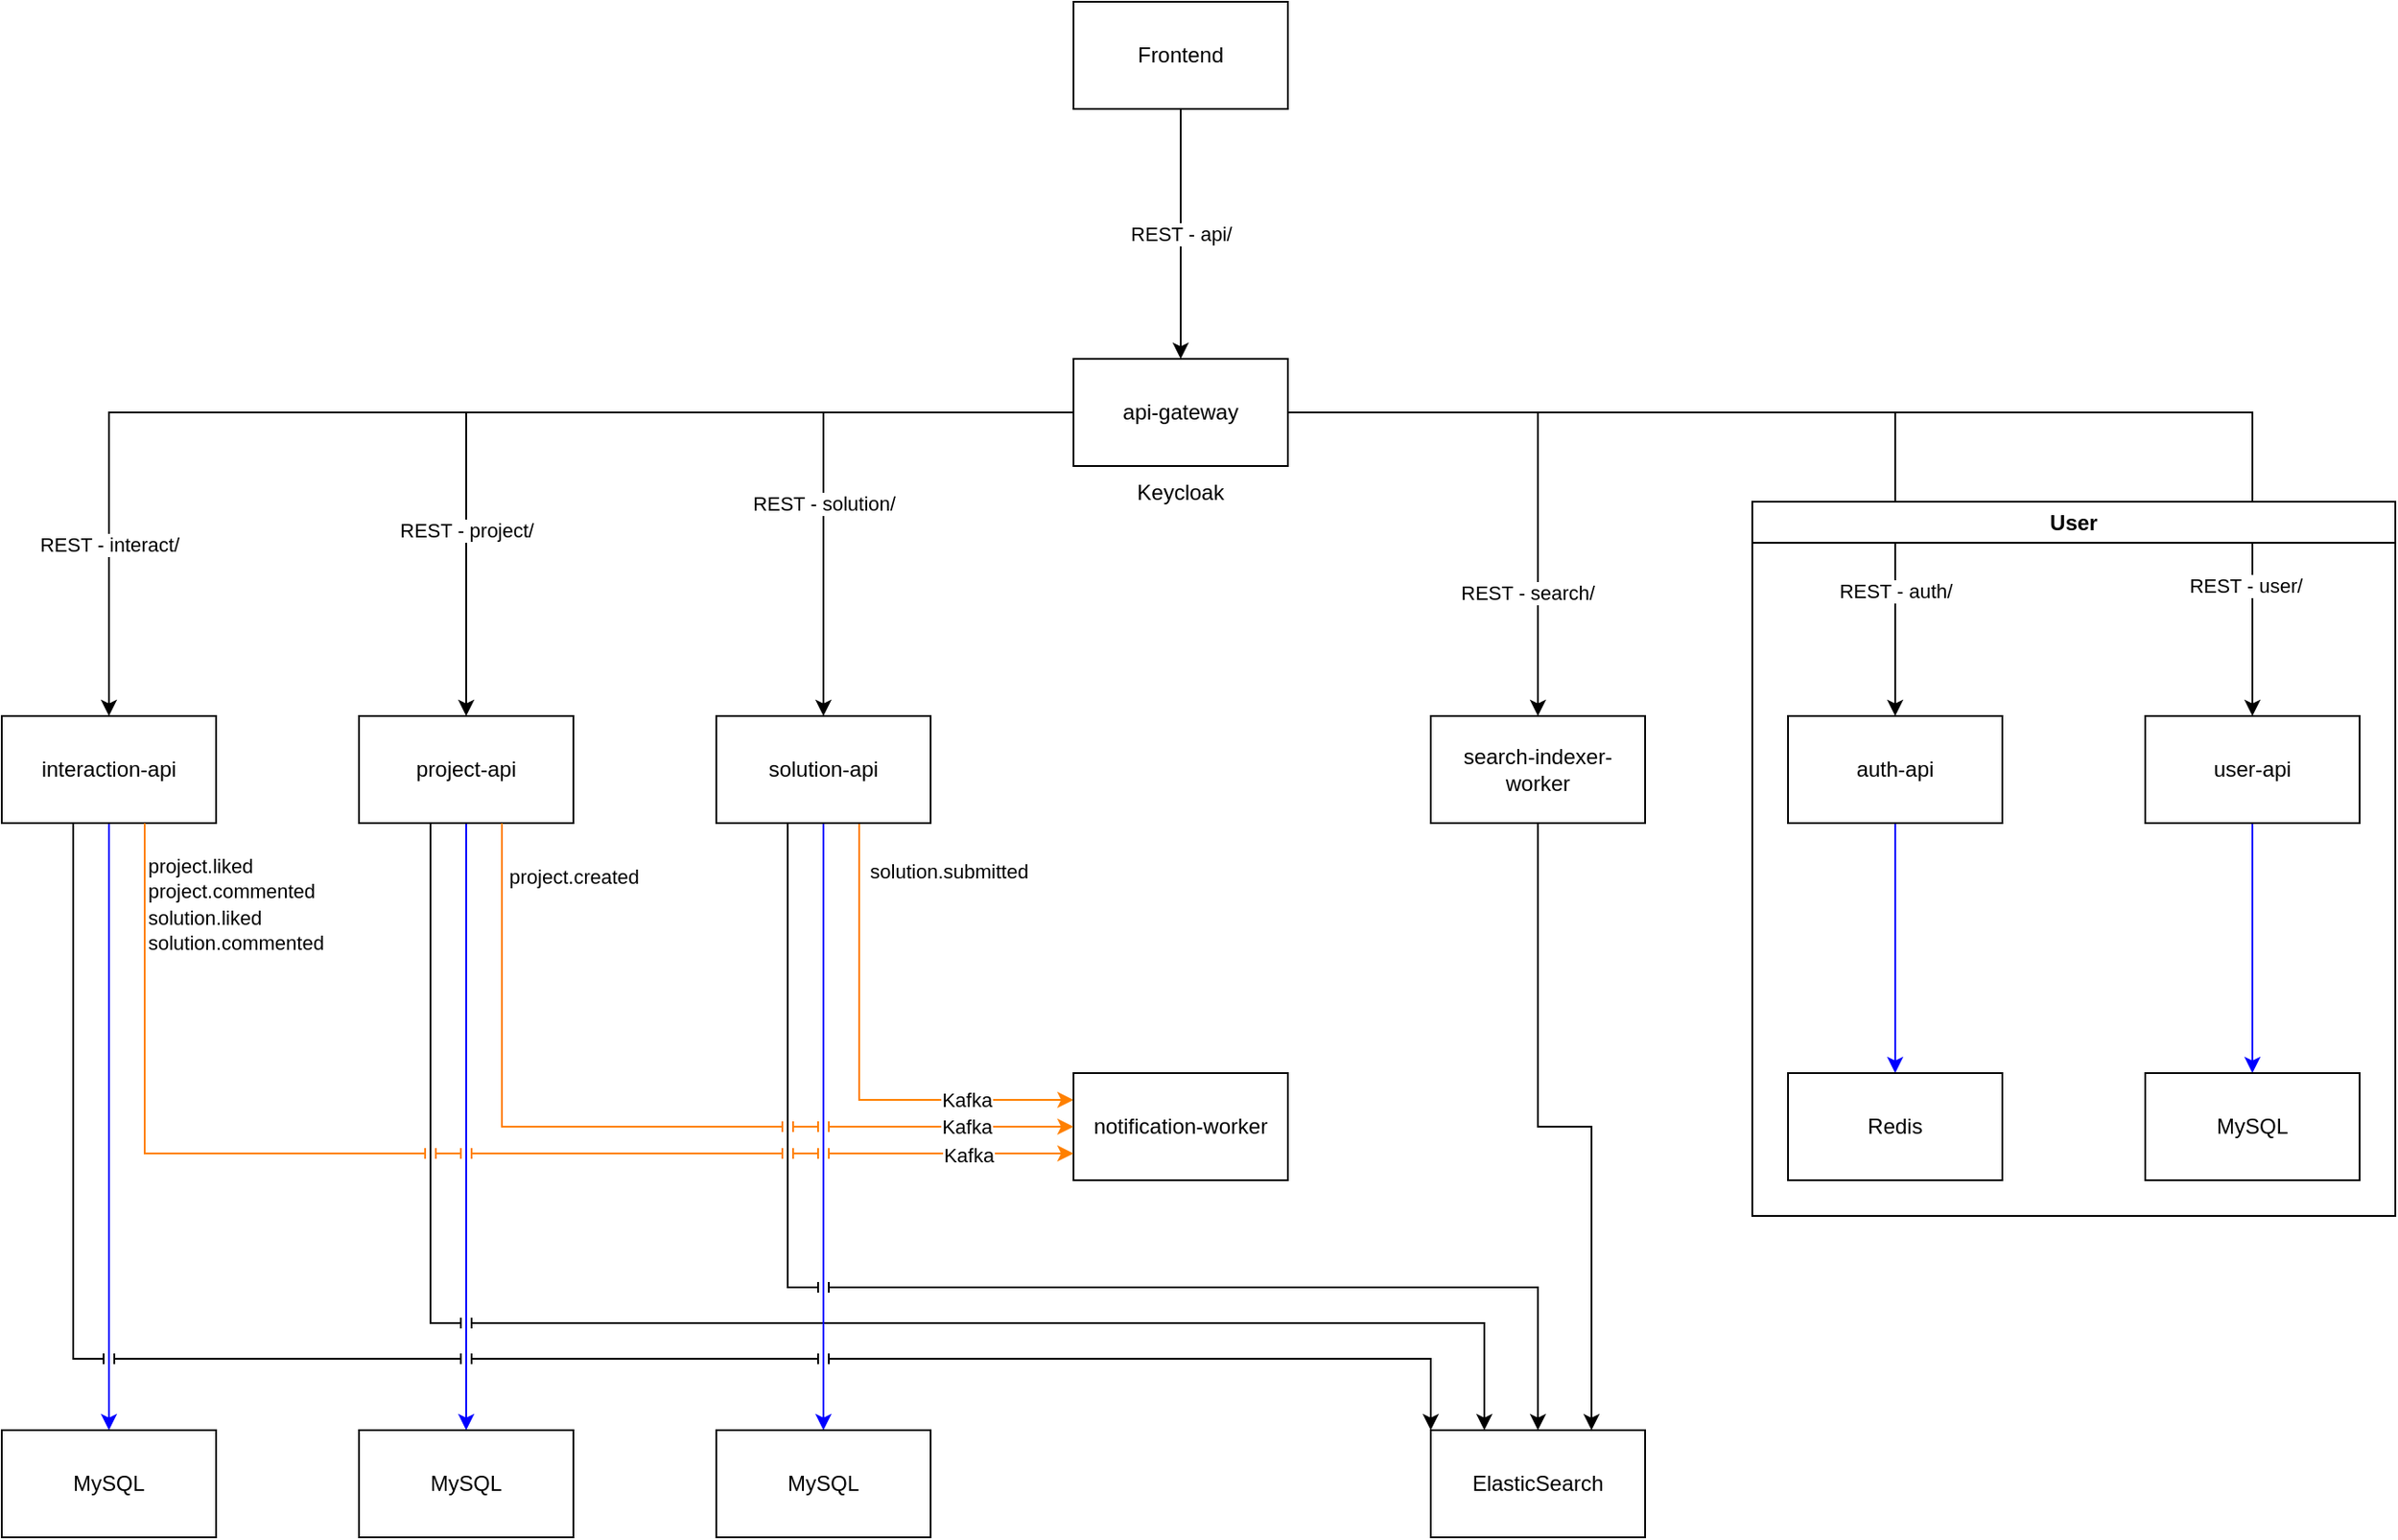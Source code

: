 <mxfile version="28.0.7">
  <diagram name="Page-1" id="j0KT18wP5jIJ7HcSrgJN">
    <mxGraphModel dx="2528" dy="924" grid="1" gridSize="10" guides="1" tooltips="1" connect="1" arrows="1" fold="1" page="1" pageScale="1" pageWidth="850" pageHeight="1100" math="0" shadow="0">
      <root>
        <mxCell id="0" />
        <mxCell id="1" parent="0" />
        <mxCell id="TiwNZ0boMAf1sKh3Lu4c-42" style="edgeStyle=orthogonalEdgeStyle;rounded=0;orthogonalLoop=1;jettySize=auto;html=1;fillColor=#dae8fc;strokeColor=#0000FF;" edge="1" parent="1" source="TiwNZ0boMAf1sKh3Lu4c-2" target="TiwNZ0boMAf1sKh3Lu4c-40">
          <mxGeometry relative="1" as="geometry" />
        </mxCell>
        <mxCell id="TiwNZ0boMAf1sKh3Lu4c-2" value="auth-api" style="rounded=0;whiteSpace=wrap;html=1;" vertex="1" parent="1">
          <mxGeometry x="400" y="400" width="120" height="60" as="geometry" />
        </mxCell>
        <mxCell id="TiwNZ0boMAf1sKh3Lu4c-31" style="edgeStyle=orthogonalEdgeStyle;rounded=0;orthogonalLoop=1;jettySize=auto;html=1;fillColor=#dae8fc;strokeColor=#0000FF;" edge="1" parent="1" source="TiwNZ0boMAf1sKh3Lu4c-3" target="TiwNZ0boMAf1sKh3Lu4c-27">
          <mxGeometry relative="1" as="geometry" />
        </mxCell>
        <mxCell id="TiwNZ0boMAf1sKh3Lu4c-3" value="user-api" style="rounded=0;whiteSpace=wrap;html=1;" vertex="1" parent="1">
          <mxGeometry x="600" y="400" width="120" height="60" as="geometry" />
        </mxCell>
        <mxCell id="TiwNZ0boMAf1sKh3Lu4c-11" style="edgeStyle=orthogonalEdgeStyle;rounded=0;orthogonalLoop=1;jettySize=auto;html=1;" edge="1" parent="1" source="TiwNZ0boMAf1sKh3Lu4c-4" target="TiwNZ0boMAf1sKh3Lu4c-2">
          <mxGeometry relative="1" as="geometry" />
        </mxCell>
        <mxCell id="TiwNZ0boMAf1sKh3Lu4c-12" style="edgeStyle=orthogonalEdgeStyle;rounded=0;orthogonalLoop=1;jettySize=auto;html=1;" edge="1" parent="1" source="TiwNZ0boMAf1sKh3Lu4c-4" target="TiwNZ0boMAf1sKh3Lu4c-3">
          <mxGeometry relative="1" as="geometry" />
        </mxCell>
        <mxCell id="TiwNZ0boMAf1sKh3Lu4c-13" style="edgeStyle=orthogonalEdgeStyle;rounded=0;orthogonalLoop=1;jettySize=auto;html=1;" edge="1" parent="1" source="TiwNZ0boMAf1sKh3Lu4c-4" target="TiwNZ0boMAf1sKh3Lu4c-7">
          <mxGeometry relative="1" as="geometry" />
        </mxCell>
        <mxCell id="TiwNZ0boMAf1sKh3Lu4c-17" value="REST - solution/" style="edgeLabel;html=1;align=center;verticalAlign=middle;resizable=0;points=[];" vertex="1" connectable="0" parent="TiwNZ0boMAf1sKh3Lu4c-13">
          <mxGeometry x="0.419" relative="1" as="geometry">
            <mxPoint y="-29" as="offset" />
          </mxGeometry>
        </mxCell>
        <mxCell id="TiwNZ0boMAf1sKh3Lu4c-14" style="edgeStyle=orthogonalEdgeStyle;rounded=0;orthogonalLoop=1;jettySize=auto;html=1;" edge="1" parent="1" source="TiwNZ0boMAf1sKh3Lu4c-4" target="TiwNZ0boMAf1sKh3Lu4c-6">
          <mxGeometry relative="1" as="geometry" />
        </mxCell>
        <mxCell id="TiwNZ0boMAf1sKh3Lu4c-18" value="REST - project/" style="edgeLabel;html=1;align=center;verticalAlign=middle;resizable=0;points=[];" vertex="1" connectable="0" parent="TiwNZ0boMAf1sKh3Lu4c-14">
          <mxGeometry x="0.663" y="-1" relative="1" as="geometry">
            <mxPoint x="1" y="-18" as="offset" />
          </mxGeometry>
        </mxCell>
        <mxCell id="TiwNZ0boMAf1sKh3Lu4c-16" style="edgeStyle=orthogonalEdgeStyle;rounded=0;orthogonalLoop=1;jettySize=auto;html=1;" edge="1" parent="1" source="TiwNZ0boMAf1sKh3Lu4c-4" target="TiwNZ0boMAf1sKh3Lu4c-15">
          <mxGeometry relative="1" as="geometry" />
        </mxCell>
        <mxCell id="TiwNZ0boMAf1sKh3Lu4c-19" value="REST - interact/" style="edgeLabel;html=1;align=center;verticalAlign=middle;resizable=0;points=[];" vertex="1" connectable="0" parent="TiwNZ0boMAf1sKh3Lu4c-16">
          <mxGeometry x="0.741" relative="1" as="geometry">
            <mxPoint y="-4" as="offset" />
          </mxGeometry>
        </mxCell>
        <mxCell id="TiwNZ0boMAf1sKh3Lu4c-25" style="edgeStyle=orthogonalEdgeStyle;rounded=0;orthogonalLoop=1;jettySize=auto;html=1;" edge="1" parent="1" source="TiwNZ0boMAf1sKh3Lu4c-4" target="TiwNZ0boMAf1sKh3Lu4c-24">
          <mxGeometry relative="1" as="geometry" />
        </mxCell>
        <mxCell id="TiwNZ0boMAf1sKh3Lu4c-4" value="api-gateway" style="rounded=0;whiteSpace=wrap;html=1;" vertex="1" parent="1">
          <mxGeometry y="200" width="120" height="60" as="geometry" />
        </mxCell>
        <mxCell id="TiwNZ0boMAf1sKh3Lu4c-9" style="edgeStyle=orthogonalEdgeStyle;rounded=0;orthogonalLoop=1;jettySize=auto;html=1;" edge="1" parent="1" source="TiwNZ0boMAf1sKh3Lu4c-5" target="TiwNZ0boMAf1sKh3Lu4c-4">
          <mxGeometry relative="1" as="geometry" />
        </mxCell>
        <mxCell id="TiwNZ0boMAf1sKh3Lu4c-33" value="REST - api/" style="edgeLabel;html=1;align=center;verticalAlign=middle;resizable=0;points=[];" vertex="1" connectable="0" parent="TiwNZ0boMAf1sKh3Lu4c-9">
          <mxGeometry x="-0.25" y="3" relative="1" as="geometry">
            <mxPoint x="-3" y="17" as="offset" />
          </mxGeometry>
        </mxCell>
        <mxCell id="TiwNZ0boMAf1sKh3Lu4c-5" value="Frontend" style="rounded=0;whiteSpace=wrap;html=1;" vertex="1" parent="1">
          <mxGeometry width="120" height="60" as="geometry" />
        </mxCell>
        <mxCell id="TiwNZ0boMAf1sKh3Lu4c-52" style="edgeStyle=orthogonalEdgeStyle;rounded=0;orthogonalLoop=1;jettySize=auto;html=1;fillColor=#dae8fc;strokeColor=#0000FF;" edge="1" parent="1" source="TiwNZ0boMAf1sKh3Lu4c-6" target="TiwNZ0boMAf1sKh3Lu4c-51">
          <mxGeometry relative="1" as="geometry" />
        </mxCell>
        <mxCell id="TiwNZ0boMAf1sKh3Lu4c-77" style="edgeStyle=orthogonalEdgeStyle;rounded=0;orthogonalLoop=1;jettySize=auto;html=1;jumpStyle=line;entryX=0.25;entryY=0;entryDx=0;entryDy=0;" edge="1" parent="1" source="TiwNZ0boMAf1sKh3Lu4c-6" target="TiwNZ0boMAf1sKh3Lu4c-30">
          <mxGeometry relative="1" as="geometry">
            <mxPoint x="150" y="800" as="targetPoint" />
            <Array as="points">
              <mxPoint x="-360" y="740" />
              <mxPoint x="230" y="740" />
            </Array>
          </mxGeometry>
        </mxCell>
        <mxCell id="TiwNZ0boMAf1sKh3Lu4c-6" value="project-api" style="rounded=0;whiteSpace=wrap;html=1;" vertex="1" parent="1">
          <mxGeometry x="-400" y="400" width="120" height="60" as="geometry" />
        </mxCell>
        <mxCell id="TiwNZ0boMAf1sKh3Lu4c-57" style="edgeStyle=orthogonalEdgeStyle;rounded=0;orthogonalLoop=1;jettySize=auto;html=1;entryX=0;entryY=0.25;entryDx=0;entryDy=0;exitX=0.75;exitY=1;exitDx=0;exitDy=0;jumpStyle=line;strokeColor=#FF8000;" edge="1" parent="1" source="TiwNZ0boMAf1sKh3Lu4c-7" target="TiwNZ0boMAf1sKh3Lu4c-48">
          <mxGeometry relative="1" as="geometry">
            <Array as="points">
              <mxPoint x="-120" y="460" />
              <mxPoint x="-120" y="615" />
            </Array>
          </mxGeometry>
        </mxCell>
        <mxCell id="TiwNZ0boMAf1sKh3Lu4c-69" value="Kafka" style="edgeLabel;html=1;align=center;verticalAlign=middle;resizable=0;points=[];" vertex="1" connectable="0" parent="TiwNZ0boMAf1sKh3Lu4c-57">
          <mxGeometry x="0.507" y="1" relative="1" as="geometry">
            <mxPoint x="10" y="1" as="offset" />
          </mxGeometry>
        </mxCell>
        <mxCell id="TiwNZ0boMAf1sKh3Lu4c-71" value="solution.submitted" style="edgeLabel;html=1;align=center;verticalAlign=middle;resizable=0;points=[];" vertex="1" connectable="0" parent="TiwNZ0boMAf1sKh3Lu4c-57">
          <mxGeometry x="-0.745" y="1" relative="1" as="geometry">
            <mxPoint x="49" as="offset" />
          </mxGeometry>
        </mxCell>
        <mxCell id="TiwNZ0boMAf1sKh3Lu4c-64" style="edgeStyle=orthogonalEdgeStyle;rounded=0;orthogonalLoop=1;jettySize=auto;html=1;jumpStyle=none;fillColor=#dae8fc;strokeColor=#0000FF;" edge="1" parent="1" source="TiwNZ0boMAf1sKh3Lu4c-7" target="TiwNZ0boMAf1sKh3Lu4c-35">
          <mxGeometry relative="1" as="geometry" />
        </mxCell>
        <mxCell id="TiwNZ0boMAf1sKh3Lu4c-78" style="edgeStyle=orthogonalEdgeStyle;rounded=0;orthogonalLoop=1;jettySize=auto;html=1;jumpStyle=line;" edge="1" parent="1" source="TiwNZ0boMAf1sKh3Lu4c-7" target="TiwNZ0boMAf1sKh3Lu4c-30">
          <mxGeometry relative="1" as="geometry">
            <Array as="points">
              <mxPoint x="-160" y="720" />
              <mxPoint x="260" y="720" />
            </Array>
          </mxGeometry>
        </mxCell>
        <mxCell id="TiwNZ0boMAf1sKh3Lu4c-7" value="solution-api" style="rounded=0;whiteSpace=wrap;html=1;" vertex="1" parent="1">
          <mxGeometry x="-200" y="400" width="120" height="60" as="geometry" />
        </mxCell>
        <mxCell id="TiwNZ0boMAf1sKh3Lu4c-37" style="edgeStyle=orthogonalEdgeStyle;rounded=0;orthogonalLoop=1;jettySize=auto;html=1;fillColor=#dae8fc;strokeColor=#0000FF;" edge="1" parent="1" source="TiwNZ0boMAf1sKh3Lu4c-15" target="TiwNZ0boMAf1sKh3Lu4c-36">
          <mxGeometry relative="1" as="geometry" />
        </mxCell>
        <mxCell id="TiwNZ0boMAf1sKh3Lu4c-76" style="edgeStyle=orthogonalEdgeStyle;rounded=0;orthogonalLoop=1;jettySize=auto;html=1;entryX=0;entryY=0;entryDx=0;entryDy=0;jumpStyle=line;" edge="1" parent="1" source="TiwNZ0boMAf1sKh3Lu4c-15" target="TiwNZ0boMAf1sKh3Lu4c-30">
          <mxGeometry relative="1" as="geometry">
            <mxPoint x="-560" y="760" as="targetPoint" />
            <Array as="points">
              <mxPoint x="-560" y="760" />
              <mxPoint x="200" y="760" />
            </Array>
          </mxGeometry>
        </mxCell>
        <mxCell id="TiwNZ0boMAf1sKh3Lu4c-15" value="interaction-api" style="rounded=0;whiteSpace=wrap;html=1;" vertex="1" parent="1">
          <mxGeometry x="-600" y="400" width="120" height="60" as="geometry" />
        </mxCell>
        <mxCell id="TiwNZ0boMAf1sKh3Lu4c-21" value="REST - search/" style="edgeLabel;html=1;align=center;verticalAlign=middle;resizable=0;points=[];" vertex="1" connectable="0" parent="1">
          <mxGeometry x="260" y="330" as="geometry">
            <mxPoint x="-6" y="1" as="offset" />
          </mxGeometry>
        </mxCell>
        <mxCell id="TiwNZ0boMAf1sKh3Lu4c-22" value="REST - auth/" style="edgeLabel;html=1;align=center;verticalAlign=middle;resizable=0;points=[];" vertex="1" connectable="0" parent="1">
          <mxGeometry x="460" y="330" as="geometry" />
        </mxCell>
        <mxCell id="TiwNZ0boMAf1sKh3Lu4c-32" style="edgeStyle=orthogonalEdgeStyle;rounded=0;orthogonalLoop=1;jettySize=auto;html=1;entryX=0.75;entryY=0;entryDx=0;entryDy=0;" edge="1" parent="1" source="TiwNZ0boMAf1sKh3Lu4c-24" target="TiwNZ0boMAf1sKh3Lu4c-30">
          <mxGeometry relative="1" as="geometry">
            <Array as="points">
              <mxPoint x="260" y="630" />
              <mxPoint x="290" y="630" />
            </Array>
          </mxGeometry>
        </mxCell>
        <mxCell id="TiwNZ0boMAf1sKh3Lu4c-24" value="search-indexer-worker" style="rounded=0;whiteSpace=wrap;html=1;" vertex="1" parent="1">
          <mxGeometry x="200" y="400" width="120" height="60" as="geometry" />
        </mxCell>
        <mxCell id="TiwNZ0boMAf1sKh3Lu4c-26" value="REST - user/" style="edgeLabel;html=1;align=center;verticalAlign=middle;resizable=0;points=[];" vertex="1" connectable="0" parent="1">
          <mxGeometry x="660" y="330" as="geometry">
            <mxPoint x="-4" y="-3" as="offset" />
          </mxGeometry>
        </mxCell>
        <mxCell id="TiwNZ0boMAf1sKh3Lu4c-27" value="MySQL" style="rounded=0;whiteSpace=wrap;html=1;" vertex="1" parent="1">
          <mxGeometry x="600" y="600" width="120" height="60" as="geometry" />
        </mxCell>
        <mxCell id="TiwNZ0boMAf1sKh3Lu4c-30" value="ElasticSearch" style="rounded=0;whiteSpace=wrap;html=1;" vertex="1" parent="1">
          <mxGeometry x="200" y="800" width="120" height="60" as="geometry" />
        </mxCell>
        <mxCell id="TiwNZ0boMAf1sKh3Lu4c-35" value="MySQL" style="rounded=0;whiteSpace=wrap;html=1;" vertex="1" parent="1">
          <mxGeometry x="-200" y="800" width="120" height="60" as="geometry" />
        </mxCell>
        <mxCell id="TiwNZ0boMAf1sKh3Lu4c-36" value="MySQL" style="rounded=0;whiteSpace=wrap;html=1;" vertex="1" parent="1">
          <mxGeometry x="-600" y="800" width="120" height="60" as="geometry" />
        </mxCell>
        <mxCell id="TiwNZ0boMAf1sKh3Lu4c-40" value="Redis" style="rounded=0;whiteSpace=wrap;html=1;" vertex="1" parent="1">
          <mxGeometry x="400" y="600" width="120" height="60" as="geometry" />
        </mxCell>
        <mxCell id="TiwNZ0boMAf1sKh3Lu4c-48" value="notification-worker" style="rounded=0;whiteSpace=wrap;html=1;" vertex="1" parent="1">
          <mxGeometry y="600" width="120" height="60" as="geometry" />
        </mxCell>
        <mxCell id="TiwNZ0boMAf1sKh3Lu4c-51" value="MySQL" style="rounded=0;whiteSpace=wrap;html=1;" vertex="1" parent="1">
          <mxGeometry x="-400" y="800" width="120" height="60" as="geometry" />
        </mxCell>
        <mxCell id="TiwNZ0boMAf1sKh3Lu4c-67" style="edgeStyle=orthogonalEdgeStyle;rounded=0;orthogonalLoop=1;jettySize=auto;html=1;entryX=0;entryY=0.5;entryDx=0;entryDy=0;jumpStyle=line;jumpSize=6;strokeColor=#FF8000;" edge="1" parent="1" source="TiwNZ0boMAf1sKh3Lu4c-6" target="TiwNZ0boMAf1sKh3Lu4c-48">
          <mxGeometry relative="1" as="geometry">
            <Array as="points">
              <mxPoint x="-320" y="630" />
            </Array>
          </mxGeometry>
        </mxCell>
        <mxCell id="TiwNZ0boMAf1sKh3Lu4c-68" value="Kafka" style="edgeLabel;html=1;align=center;verticalAlign=middle;resizable=0;points=[];" vertex="1" connectable="0" parent="TiwNZ0boMAf1sKh3Lu4c-67">
          <mxGeometry x="0.708" relative="1" as="geometry">
            <mxPoint x="11" as="offset" />
          </mxGeometry>
        </mxCell>
        <mxCell id="TiwNZ0boMAf1sKh3Lu4c-72" value="project.created" style="edgeLabel;html=1;align=center;verticalAlign=middle;resizable=0;points=[];" vertex="1" connectable="0" parent="1">
          <mxGeometry x="-280" y="490" as="geometry" />
        </mxCell>
        <mxCell id="TiwNZ0boMAf1sKh3Lu4c-73" value="&lt;div style=&quot;&quot;&gt;&lt;span style=&quot;font-size: 11px; text-wrap-mode: nowrap; background-color: rgb(255, 255, 255);&quot;&gt;project.liked&lt;/span&gt;&lt;/div&gt;&lt;div style=&quot;&quot;&gt;&lt;span style=&quot;font-size: 11px; text-wrap-mode: nowrap; background-color: rgb(255, 255, 255);&quot;&gt;project.commented&lt;/span&gt;&lt;/div&gt;&lt;div style=&quot;&quot;&gt;&lt;span style=&quot;font-size: 11px; text-wrap-mode: nowrap; background-color: rgb(255, 255, 255);&quot;&gt;solution.liked&lt;/span&gt;&lt;/div&gt;&lt;div style=&quot;&quot;&gt;&lt;span style=&quot;font-size: 11px; text-wrap-mode: nowrap; background-color: rgb(255, 255, 255);&quot;&gt;solution.commented&lt;/span&gt;&lt;/div&gt;" style="text;whiteSpace=wrap;html=1;align=left;" vertex="1" parent="1">
          <mxGeometry x="-520" y="470" width="110" height="70" as="geometry" />
        </mxCell>
        <mxCell id="TiwNZ0boMAf1sKh3Lu4c-66" style="edgeStyle=orthogonalEdgeStyle;rounded=0;orthogonalLoop=1;jettySize=auto;html=1;entryX=0;entryY=0.75;entryDx=0;entryDy=0;jumpStyle=line;strokeColor=#FF8000;" edge="1" parent="1" source="TiwNZ0boMAf1sKh3Lu4c-15" target="TiwNZ0boMAf1sKh3Lu4c-48">
          <mxGeometry relative="1" as="geometry">
            <Array as="points">
              <mxPoint x="-520" y="645" />
            </Array>
          </mxGeometry>
        </mxCell>
        <mxCell id="TiwNZ0boMAf1sKh3Lu4c-70" value="Kafka" style="edgeLabel;html=1;align=center;verticalAlign=middle;resizable=0;points=[];" vertex="1" connectable="0" parent="TiwNZ0boMAf1sKh3Lu4c-66">
          <mxGeometry x="0.803" y="-3" relative="1" as="geometry">
            <mxPoint x="10" y="-2" as="offset" />
          </mxGeometry>
        </mxCell>
        <mxCell id="TiwNZ0boMAf1sKh3Lu4c-79" value="Keycloak" style="text;html=1;align=center;verticalAlign=middle;whiteSpace=wrap;rounded=0;" vertex="1" parent="1">
          <mxGeometry y="260" width="120" height="30" as="geometry" />
        </mxCell>
        <mxCell id="TiwNZ0boMAf1sKh3Lu4c-80" value="User" style="swimlane;whiteSpace=wrap;html=1;" vertex="1" parent="1">
          <mxGeometry x="380" y="280" width="360" height="400" as="geometry" />
        </mxCell>
      </root>
    </mxGraphModel>
  </diagram>
</mxfile>
